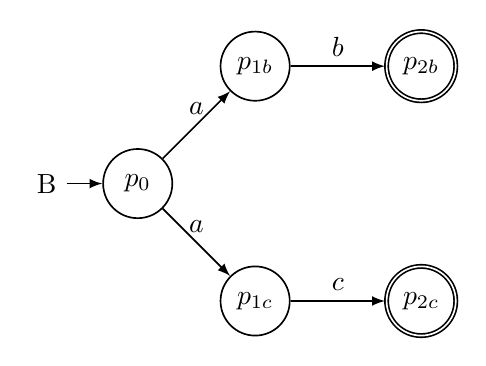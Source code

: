 \begin{tikzpicture}[->,>=latex,node distance=6em,semithick]


\node [initial,state, initial text={B}] (q0) {$p_0$};
\node [state] (q1b) [above right of=q0] {$p_{1b}$};
\node [state] (q1c) [below right of=q0] {$p_{1c}$};
\node [state,accepting] (q2b) [right of=q1b] {$p_{2b}$};
\node [state,accepting] (q2c) [right of=q1c] {$p_{2c}$};

\path
    (q0) edge node [above] {$a$} (q1b)
    (q0) edge node [above] {$a$} (q1c)
    (q1b) edge node [above] {$b$} (q2b)
    (q1c) edge node [above] {$c$} (q2c)
;

\end{tikzpicture}
